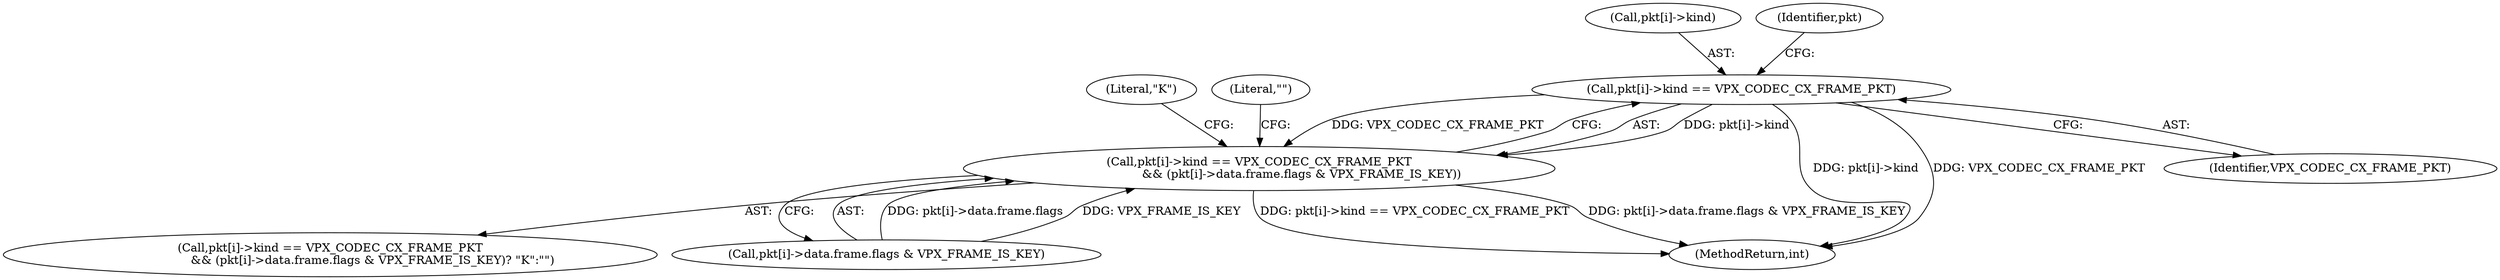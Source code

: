 digraph "0_Android_5a9753fca56f0eeb9f61e342b2fccffc364f9426_22@array" {
"1001568" [label="(Call,pkt[i]->kind == VPX_CODEC_CX_FRAME_PKT)"];
"1001567" [label="(Call,pkt[i]->kind == VPX_CODEC_CX_FRAME_PKT\n                       && (pkt[i]->data.frame.flags & VPX_FRAME_IS_KEY))"];
"1001586" [label="(Literal,\"K\")"];
"1001569" [label="(Call,pkt[i]->kind)"];
"1001731" [label="(MethodReturn,int)"];
"1001587" [label="(Literal,\"\")"];
"1001568" [label="(Call,pkt[i]->kind == VPX_CODEC_CX_FRAME_PKT)"];
"1001567" [label="(Call,pkt[i]->kind == VPX_CODEC_CX_FRAME_PKT\n                       && (pkt[i]->data.frame.flags & VPX_FRAME_IS_KEY))"];
"1001566" [label="(Call,pkt[i]->kind == VPX_CODEC_CX_FRAME_PKT\n                       && (pkt[i]->data.frame.flags & VPX_FRAME_IS_KEY)? \"K\":\"\")"];
"1001574" [label="(Identifier,VPX_CODEC_CX_FRAME_PKT)"];
"1001580" [label="(Identifier,pkt)"];
"1001575" [label="(Call,pkt[i]->data.frame.flags & VPX_FRAME_IS_KEY)"];
"1001568" -> "1001567"  [label="AST: "];
"1001568" -> "1001574"  [label="CFG: "];
"1001569" -> "1001568"  [label="AST: "];
"1001574" -> "1001568"  [label="AST: "];
"1001580" -> "1001568"  [label="CFG: "];
"1001567" -> "1001568"  [label="CFG: "];
"1001568" -> "1001731"  [label="DDG: pkt[i]->kind"];
"1001568" -> "1001731"  [label="DDG: VPX_CODEC_CX_FRAME_PKT"];
"1001568" -> "1001567"  [label="DDG: pkt[i]->kind"];
"1001568" -> "1001567"  [label="DDG: VPX_CODEC_CX_FRAME_PKT"];
"1001567" -> "1001566"  [label="AST: "];
"1001567" -> "1001575"  [label="CFG: "];
"1001575" -> "1001567"  [label="AST: "];
"1001586" -> "1001567"  [label="CFG: "];
"1001587" -> "1001567"  [label="CFG: "];
"1001567" -> "1001731"  [label="DDG: pkt[i]->kind == VPX_CODEC_CX_FRAME_PKT"];
"1001567" -> "1001731"  [label="DDG: pkt[i]->data.frame.flags & VPX_FRAME_IS_KEY"];
"1001575" -> "1001567"  [label="DDG: pkt[i]->data.frame.flags"];
"1001575" -> "1001567"  [label="DDG: VPX_FRAME_IS_KEY"];
}

